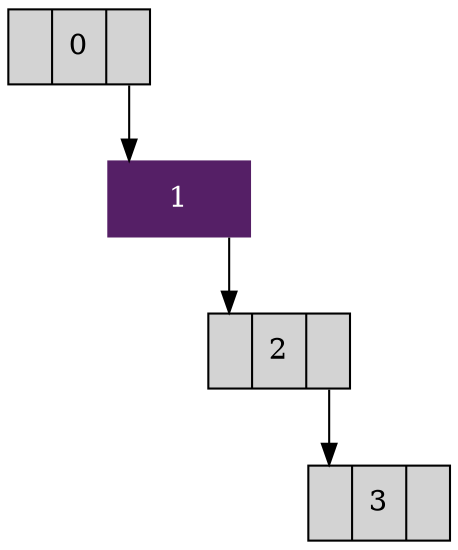 digraph G {
    node [ 
        shape="record",
        style="filled",
    ];

    s00 [label="<lf>|0|<rg>"]
    s01 [label="<lf>|1|<rg>",color="#551F66",fontcolor="#ffffff"]
    s02 [label="<lf>|2|<rg>"]
    s03 [label="<lf>|<key> 3|<rg>"]
    s00:<rg> -> s01:<lf>
    s01:<rg> -> s02:<lf>
    s02:<rg> -> s03:<lf>
}
